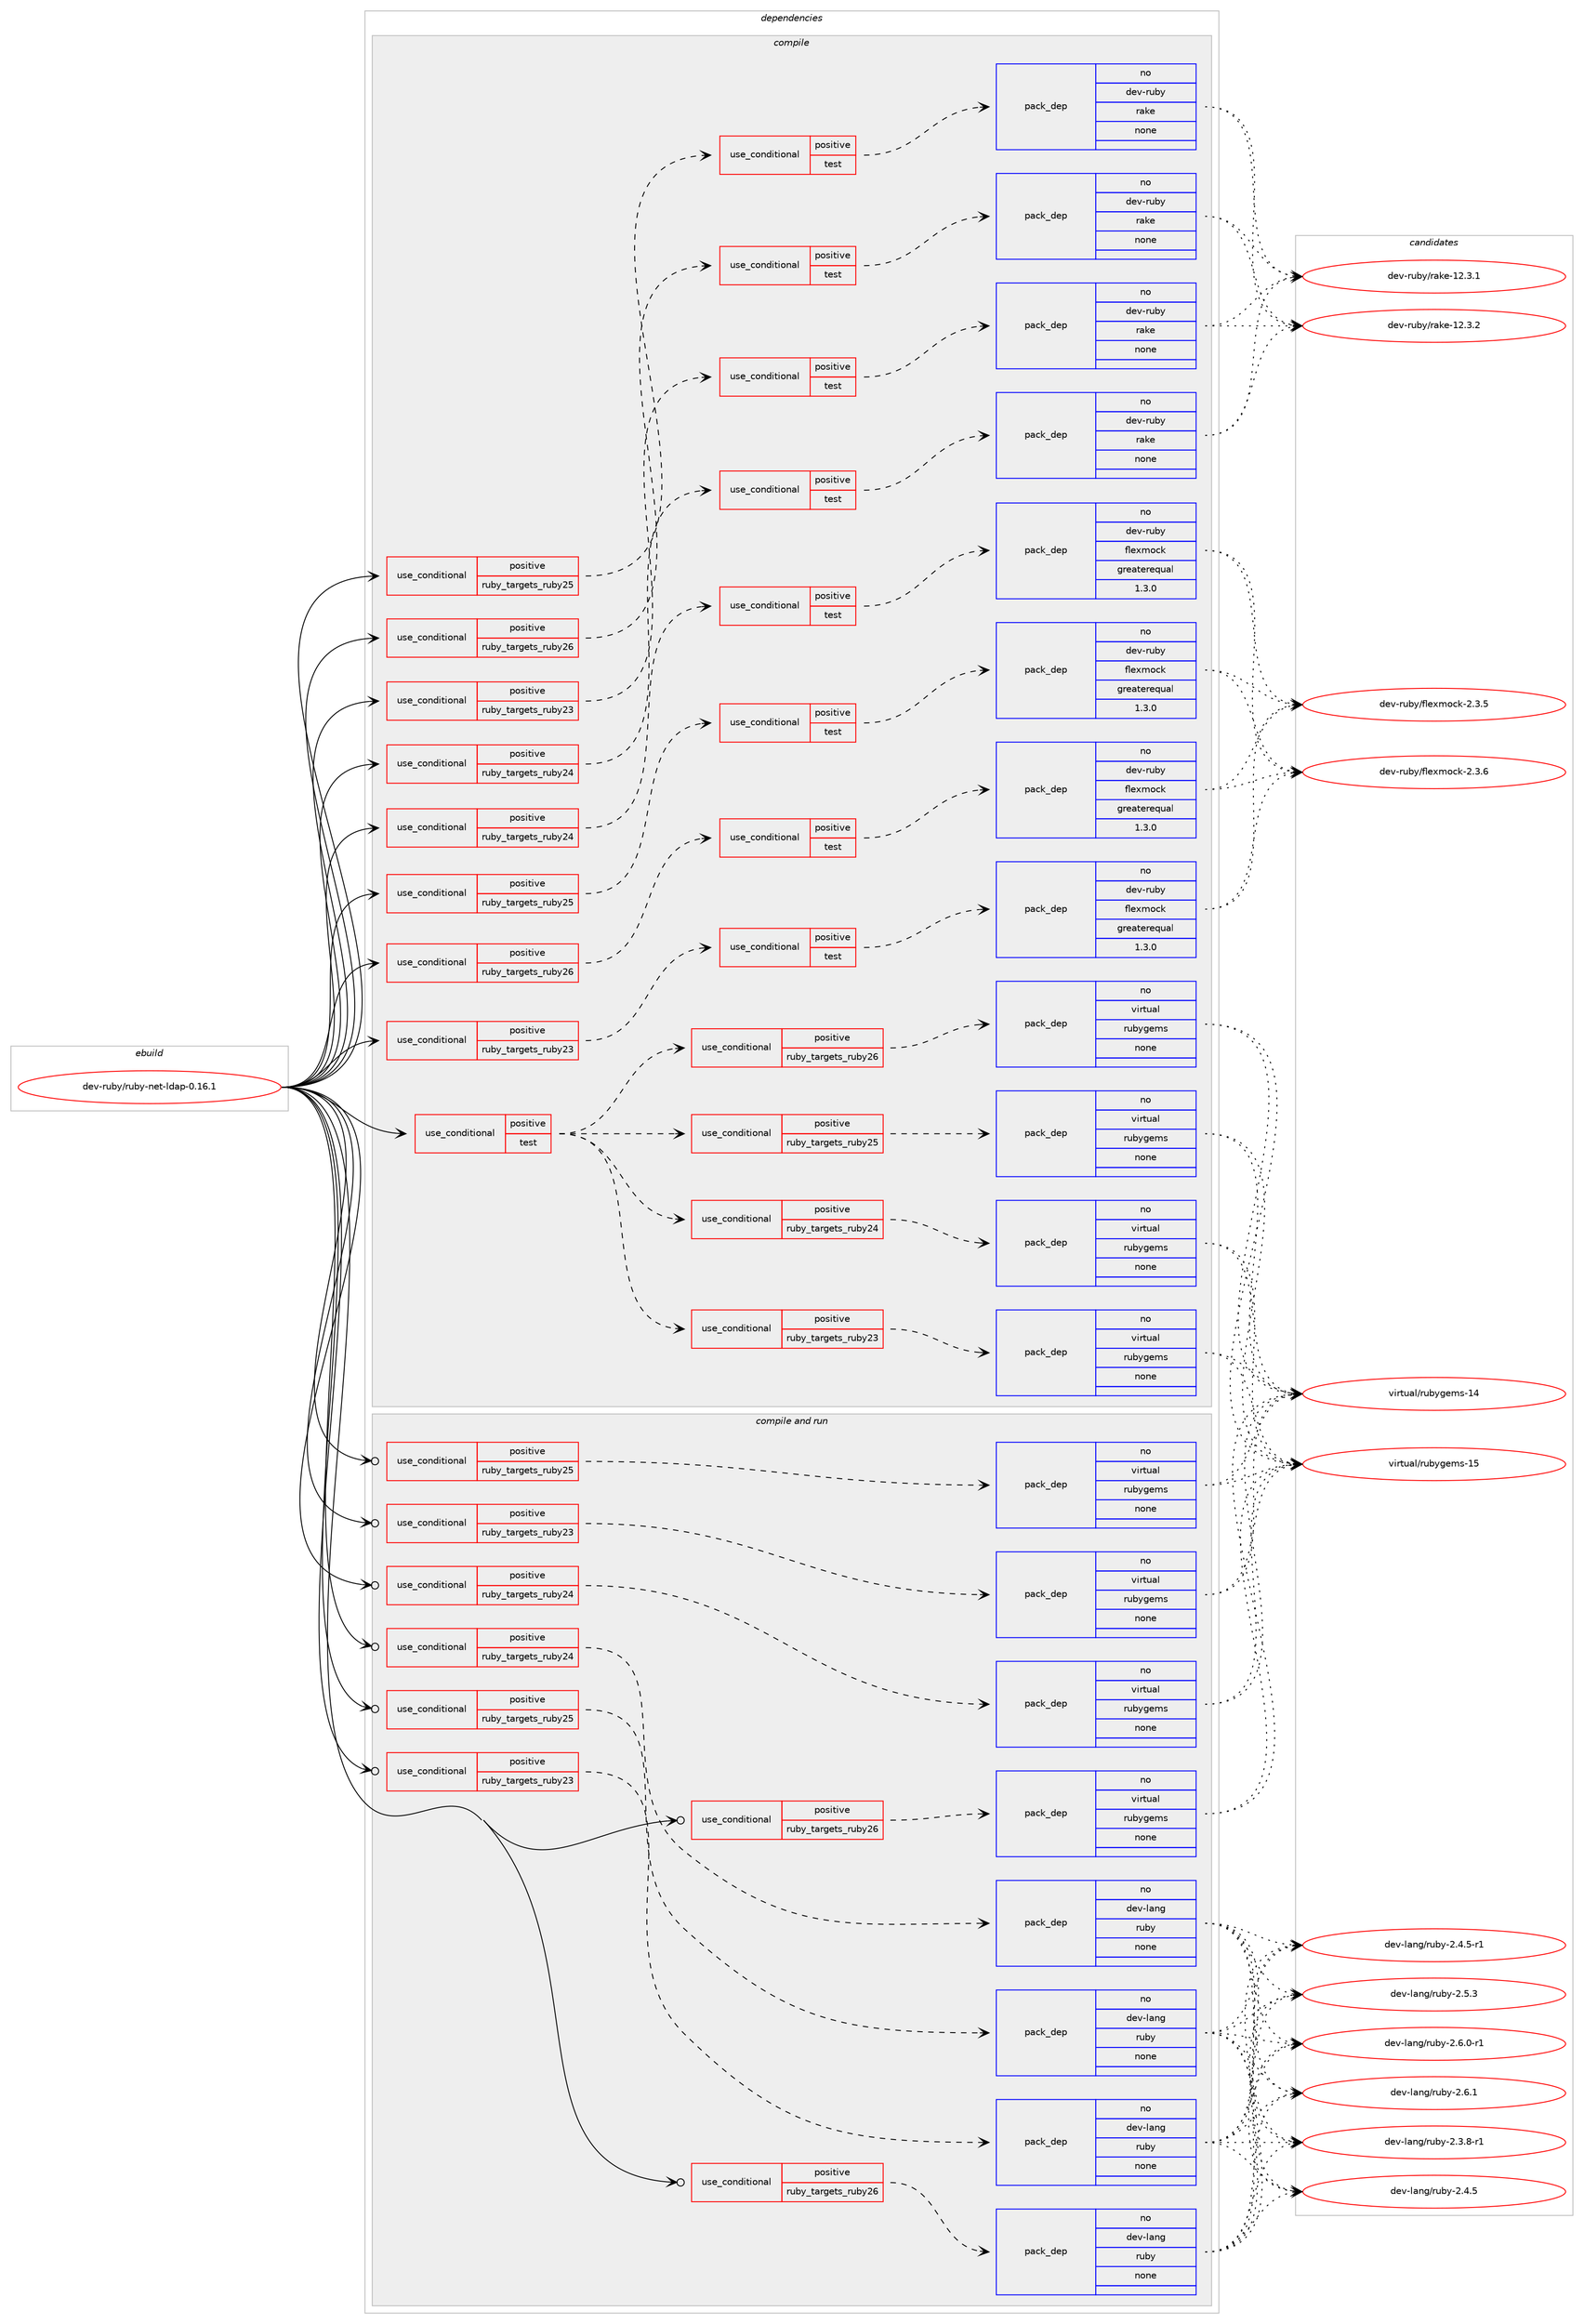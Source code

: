 digraph prolog {

# *************
# Graph options
# *************

newrank=true;
concentrate=true;
compound=true;
graph [rankdir=LR,fontname=Helvetica,fontsize=10,ranksep=1.5];#, ranksep=2.5, nodesep=0.2];
edge  [arrowhead=vee];
node  [fontname=Helvetica,fontsize=10];

# **********
# The ebuild
# **********

subgraph cluster_leftcol {
color=gray;
rank=same;
label=<<i>ebuild</i>>;
id [label="dev-ruby/ruby-net-ldap-0.16.1", color=red, width=4, href="../dev-ruby/ruby-net-ldap-0.16.1.svg"];
}

# ****************
# The dependencies
# ****************

subgraph cluster_midcol {
color=gray;
label=<<i>dependencies</i>>;
subgraph cluster_compile {
fillcolor="#eeeeee";
style=filled;
label=<<i>compile</i>>;
subgraph cond415712 {
dependency1524459 [label=<<TABLE BORDER="0" CELLBORDER="1" CELLSPACING="0" CELLPADDING="4"><TR><TD ROWSPAN="3" CELLPADDING="10">use_conditional</TD></TR><TR><TD>positive</TD></TR><TR><TD>ruby_targets_ruby23</TD></TR></TABLE>>, shape=none, color=red];
subgraph cond415713 {
dependency1524460 [label=<<TABLE BORDER="0" CELLBORDER="1" CELLSPACING="0" CELLPADDING="4"><TR><TD ROWSPAN="3" CELLPADDING="10">use_conditional</TD></TR><TR><TD>positive</TD></TR><TR><TD>test</TD></TR></TABLE>>, shape=none, color=red];
subgraph pack1085241 {
dependency1524461 [label=<<TABLE BORDER="0" CELLBORDER="1" CELLSPACING="0" CELLPADDING="4" WIDTH="220"><TR><TD ROWSPAN="6" CELLPADDING="30">pack_dep</TD></TR><TR><TD WIDTH="110">no</TD></TR><TR><TD>dev-ruby</TD></TR><TR><TD>flexmock</TD></TR><TR><TD>greaterequal</TD></TR><TR><TD>1.3.0</TD></TR></TABLE>>, shape=none, color=blue];
}
dependency1524460:e -> dependency1524461:w [weight=20,style="dashed",arrowhead="vee"];
}
dependency1524459:e -> dependency1524460:w [weight=20,style="dashed",arrowhead="vee"];
}
id:e -> dependency1524459:w [weight=20,style="solid",arrowhead="vee"];
subgraph cond415714 {
dependency1524462 [label=<<TABLE BORDER="0" CELLBORDER="1" CELLSPACING="0" CELLPADDING="4"><TR><TD ROWSPAN="3" CELLPADDING="10">use_conditional</TD></TR><TR><TD>positive</TD></TR><TR><TD>ruby_targets_ruby23</TD></TR></TABLE>>, shape=none, color=red];
subgraph cond415715 {
dependency1524463 [label=<<TABLE BORDER="0" CELLBORDER="1" CELLSPACING="0" CELLPADDING="4"><TR><TD ROWSPAN="3" CELLPADDING="10">use_conditional</TD></TR><TR><TD>positive</TD></TR><TR><TD>test</TD></TR></TABLE>>, shape=none, color=red];
subgraph pack1085242 {
dependency1524464 [label=<<TABLE BORDER="0" CELLBORDER="1" CELLSPACING="0" CELLPADDING="4" WIDTH="220"><TR><TD ROWSPAN="6" CELLPADDING="30">pack_dep</TD></TR><TR><TD WIDTH="110">no</TD></TR><TR><TD>dev-ruby</TD></TR><TR><TD>rake</TD></TR><TR><TD>none</TD></TR><TR><TD></TD></TR></TABLE>>, shape=none, color=blue];
}
dependency1524463:e -> dependency1524464:w [weight=20,style="dashed",arrowhead="vee"];
}
dependency1524462:e -> dependency1524463:w [weight=20,style="dashed",arrowhead="vee"];
}
id:e -> dependency1524462:w [weight=20,style="solid",arrowhead="vee"];
subgraph cond415716 {
dependency1524465 [label=<<TABLE BORDER="0" CELLBORDER="1" CELLSPACING="0" CELLPADDING="4"><TR><TD ROWSPAN="3" CELLPADDING="10">use_conditional</TD></TR><TR><TD>positive</TD></TR><TR><TD>ruby_targets_ruby24</TD></TR></TABLE>>, shape=none, color=red];
subgraph cond415717 {
dependency1524466 [label=<<TABLE BORDER="0" CELLBORDER="1" CELLSPACING="0" CELLPADDING="4"><TR><TD ROWSPAN="3" CELLPADDING="10">use_conditional</TD></TR><TR><TD>positive</TD></TR><TR><TD>test</TD></TR></TABLE>>, shape=none, color=red];
subgraph pack1085243 {
dependency1524467 [label=<<TABLE BORDER="0" CELLBORDER="1" CELLSPACING="0" CELLPADDING="4" WIDTH="220"><TR><TD ROWSPAN="6" CELLPADDING="30">pack_dep</TD></TR><TR><TD WIDTH="110">no</TD></TR><TR><TD>dev-ruby</TD></TR><TR><TD>flexmock</TD></TR><TR><TD>greaterequal</TD></TR><TR><TD>1.3.0</TD></TR></TABLE>>, shape=none, color=blue];
}
dependency1524466:e -> dependency1524467:w [weight=20,style="dashed",arrowhead="vee"];
}
dependency1524465:e -> dependency1524466:w [weight=20,style="dashed",arrowhead="vee"];
}
id:e -> dependency1524465:w [weight=20,style="solid",arrowhead="vee"];
subgraph cond415718 {
dependency1524468 [label=<<TABLE BORDER="0" CELLBORDER="1" CELLSPACING="0" CELLPADDING="4"><TR><TD ROWSPAN="3" CELLPADDING="10">use_conditional</TD></TR><TR><TD>positive</TD></TR><TR><TD>ruby_targets_ruby24</TD></TR></TABLE>>, shape=none, color=red];
subgraph cond415719 {
dependency1524469 [label=<<TABLE BORDER="0" CELLBORDER="1" CELLSPACING="0" CELLPADDING="4"><TR><TD ROWSPAN="3" CELLPADDING="10">use_conditional</TD></TR><TR><TD>positive</TD></TR><TR><TD>test</TD></TR></TABLE>>, shape=none, color=red];
subgraph pack1085244 {
dependency1524470 [label=<<TABLE BORDER="0" CELLBORDER="1" CELLSPACING="0" CELLPADDING="4" WIDTH="220"><TR><TD ROWSPAN="6" CELLPADDING="30">pack_dep</TD></TR><TR><TD WIDTH="110">no</TD></TR><TR><TD>dev-ruby</TD></TR><TR><TD>rake</TD></TR><TR><TD>none</TD></TR><TR><TD></TD></TR></TABLE>>, shape=none, color=blue];
}
dependency1524469:e -> dependency1524470:w [weight=20,style="dashed",arrowhead="vee"];
}
dependency1524468:e -> dependency1524469:w [weight=20,style="dashed",arrowhead="vee"];
}
id:e -> dependency1524468:w [weight=20,style="solid",arrowhead="vee"];
subgraph cond415720 {
dependency1524471 [label=<<TABLE BORDER="0" CELLBORDER="1" CELLSPACING="0" CELLPADDING="4"><TR><TD ROWSPAN="3" CELLPADDING="10">use_conditional</TD></TR><TR><TD>positive</TD></TR><TR><TD>ruby_targets_ruby25</TD></TR></TABLE>>, shape=none, color=red];
subgraph cond415721 {
dependency1524472 [label=<<TABLE BORDER="0" CELLBORDER="1" CELLSPACING="0" CELLPADDING="4"><TR><TD ROWSPAN="3" CELLPADDING="10">use_conditional</TD></TR><TR><TD>positive</TD></TR><TR><TD>test</TD></TR></TABLE>>, shape=none, color=red];
subgraph pack1085245 {
dependency1524473 [label=<<TABLE BORDER="0" CELLBORDER="1" CELLSPACING="0" CELLPADDING="4" WIDTH="220"><TR><TD ROWSPAN="6" CELLPADDING="30">pack_dep</TD></TR><TR><TD WIDTH="110">no</TD></TR><TR><TD>dev-ruby</TD></TR><TR><TD>flexmock</TD></TR><TR><TD>greaterequal</TD></TR><TR><TD>1.3.0</TD></TR></TABLE>>, shape=none, color=blue];
}
dependency1524472:e -> dependency1524473:w [weight=20,style="dashed",arrowhead="vee"];
}
dependency1524471:e -> dependency1524472:w [weight=20,style="dashed",arrowhead="vee"];
}
id:e -> dependency1524471:w [weight=20,style="solid",arrowhead="vee"];
subgraph cond415722 {
dependency1524474 [label=<<TABLE BORDER="0" CELLBORDER="1" CELLSPACING="0" CELLPADDING="4"><TR><TD ROWSPAN="3" CELLPADDING="10">use_conditional</TD></TR><TR><TD>positive</TD></TR><TR><TD>ruby_targets_ruby25</TD></TR></TABLE>>, shape=none, color=red];
subgraph cond415723 {
dependency1524475 [label=<<TABLE BORDER="0" CELLBORDER="1" CELLSPACING="0" CELLPADDING="4"><TR><TD ROWSPAN="3" CELLPADDING="10">use_conditional</TD></TR><TR><TD>positive</TD></TR><TR><TD>test</TD></TR></TABLE>>, shape=none, color=red];
subgraph pack1085246 {
dependency1524476 [label=<<TABLE BORDER="0" CELLBORDER="1" CELLSPACING="0" CELLPADDING="4" WIDTH="220"><TR><TD ROWSPAN="6" CELLPADDING="30">pack_dep</TD></TR><TR><TD WIDTH="110">no</TD></TR><TR><TD>dev-ruby</TD></TR><TR><TD>rake</TD></TR><TR><TD>none</TD></TR><TR><TD></TD></TR></TABLE>>, shape=none, color=blue];
}
dependency1524475:e -> dependency1524476:w [weight=20,style="dashed",arrowhead="vee"];
}
dependency1524474:e -> dependency1524475:w [weight=20,style="dashed",arrowhead="vee"];
}
id:e -> dependency1524474:w [weight=20,style="solid",arrowhead="vee"];
subgraph cond415724 {
dependency1524477 [label=<<TABLE BORDER="0" CELLBORDER="1" CELLSPACING="0" CELLPADDING="4"><TR><TD ROWSPAN="3" CELLPADDING="10">use_conditional</TD></TR><TR><TD>positive</TD></TR><TR><TD>ruby_targets_ruby26</TD></TR></TABLE>>, shape=none, color=red];
subgraph cond415725 {
dependency1524478 [label=<<TABLE BORDER="0" CELLBORDER="1" CELLSPACING="0" CELLPADDING="4"><TR><TD ROWSPAN="3" CELLPADDING="10">use_conditional</TD></TR><TR><TD>positive</TD></TR><TR><TD>test</TD></TR></TABLE>>, shape=none, color=red];
subgraph pack1085247 {
dependency1524479 [label=<<TABLE BORDER="0" CELLBORDER="1" CELLSPACING="0" CELLPADDING="4" WIDTH="220"><TR><TD ROWSPAN="6" CELLPADDING="30">pack_dep</TD></TR><TR><TD WIDTH="110">no</TD></TR><TR><TD>dev-ruby</TD></TR><TR><TD>flexmock</TD></TR><TR><TD>greaterequal</TD></TR><TR><TD>1.3.0</TD></TR></TABLE>>, shape=none, color=blue];
}
dependency1524478:e -> dependency1524479:w [weight=20,style="dashed",arrowhead="vee"];
}
dependency1524477:e -> dependency1524478:w [weight=20,style="dashed",arrowhead="vee"];
}
id:e -> dependency1524477:w [weight=20,style="solid",arrowhead="vee"];
subgraph cond415726 {
dependency1524480 [label=<<TABLE BORDER="0" CELLBORDER="1" CELLSPACING="0" CELLPADDING="4"><TR><TD ROWSPAN="3" CELLPADDING="10">use_conditional</TD></TR><TR><TD>positive</TD></TR><TR><TD>ruby_targets_ruby26</TD></TR></TABLE>>, shape=none, color=red];
subgraph cond415727 {
dependency1524481 [label=<<TABLE BORDER="0" CELLBORDER="1" CELLSPACING="0" CELLPADDING="4"><TR><TD ROWSPAN="3" CELLPADDING="10">use_conditional</TD></TR><TR><TD>positive</TD></TR><TR><TD>test</TD></TR></TABLE>>, shape=none, color=red];
subgraph pack1085248 {
dependency1524482 [label=<<TABLE BORDER="0" CELLBORDER="1" CELLSPACING="0" CELLPADDING="4" WIDTH="220"><TR><TD ROWSPAN="6" CELLPADDING="30">pack_dep</TD></TR><TR><TD WIDTH="110">no</TD></TR><TR><TD>dev-ruby</TD></TR><TR><TD>rake</TD></TR><TR><TD>none</TD></TR><TR><TD></TD></TR></TABLE>>, shape=none, color=blue];
}
dependency1524481:e -> dependency1524482:w [weight=20,style="dashed",arrowhead="vee"];
}
dependency1524480:e -> dependency1524481:w [weight=20,style="dashed",arrowhead="vee"];
}
id:e -> dependency1524480:w [weight=20,style="solid",arrowhead="vee"];
subgraph cond415728 {
dependency1524483 [label=<<TABLE BORDER="0" CELLBORDER="1" CELLSPACING="0" CELLPADDING="4"><TR><TD ROWSPAN="3" CELLPADDING="10">use_conditional</TD></TR><TR><TD>positive</TD></TR><TR><TD>test</TD></TR></TABLE>>, shape=none, color=red];
subgraph cond415729 {
dependency1524484 [label=<<TABLE BORDER="0" CELLBORDER="1" CELLSPACING="0" CELLPADDING="4"><TR><TD ROWSPAN="3" CELLPADDING="10">use_conditional</TD></TR><TR><TD>positive</TD></TR><TR><TD>ruby_targets_ruby23</TD></TR></TABLE>>, shape=none, color=red];
subgraph pack1085249 {
dependency1524485 [label=<<TABLE BORDER="0" CELLBORDER="1" CELLSPACING="0" CELLPADDING="4" WIDTH="220"><TR><TD ROWSPAN="6" CELLPADDING="30">pack_dep</TD></TR><TR><TD WIDTH="110">no</TD></TR><TR><TD>virtual</TD></TR><TR><TD>rubygems</TD></TR><TR><TD>none</TD></TR><TR><TD></TD></TR></TABLE>>, shape=none, color=blue];
}
dependency1524484:e -> dependency1524485:w [weight=20,style="dashed",arrowhead="vee"];
}
dependency1524483:e -> dependency1524484:w [weight=20,style="dashed",arrowhead="vee"];
subgraph cond415730 {
dependency1524486 [label=<<TABLE BORDER="0" CELLBORDER="1" CELLSPACING="0" CELLPADDING="4"><TR><TD ROWSPAN="3" CELLPADDING="10">use_conditional</TD></TR><TR><TD>positive</TD></TR><TR><TD>ruby_targets_ruby24</TD></TR></TABLE>>, shape=none, color=red];
subgraph pack1085250 {
dependency1524487 [label=<<TABLE BORDER="0" CELLBORDER="1" CELLSPACING="0" CELLPADDING="4" WIDTH="220"><TR><TD ROWSPAN="6" CELLPADDING="30">pack_dep</TD></TR><TR><TD WIDTH="110">no</TD></TR><TR><TD>virtual</TD></TR><TR><TD>rubygems</TD></TR><TR><TD>none</TD></TR><TR><TD></TD></TR></TABLE>>, shape=none, color=blue];
}
dependency1524486:e -> dependency1524487:w [weight=20,style="dashed",arrowhead="vee"];
}
dependency1524483:e -> dependency1524486:w [weight=20,style="dashed",arrowhead="vee"];
subgraph cond415731 {
dependency1524488 [label=<<TABLE BORDER="0" CELLBORDER="1" CELLSPACING="0" CELLPADDING="4"><TR><TD ROWSPAN="3" CELLPADDING="10">use_conditional</TD></TR><TR><TD>positive</TD></TR><TR><TD>ruby_targets_ruby25</TD></TR></TABLE>>, shape=none, color=red];
subgraph pack1085251 {
dependency1524489 [label=<<TABLE BORDER="0" CELLBORDER="1" CELLSPACING="0" CELLPADDING="4" WIDTH="220"><TR><TD ROWSPAN="6" CELLPADDING="30">pack_dep</TD></TR><TR><TD WIDTH="110">no</TD></TR><TR><TD>virtual</TD></TR><TR><TD>rubygems</TD></TR><TR><TD>none</TD></TR><TR><TD></TD></TR></TABLE>>, shape=none, color=blue];
}
dependency1524488:e -> dependency1524489:w [weight=20,style="dashed",arrowhead="vee"];
}
dependency1524483:e -> dependency1524488:w [weight=20,style="dashed",arrowhead="vee"];
subgraph cond415732 {
dependency1524490 [label=<<TABLE BORDER="0" CELLBORDER="1" CELLSPACING="0" CELLPADDING="4"><TR><TD ROWSPAN="3" CELLPADDING="10">use_conditional</TD></TR><TR><TD>positive</TD></TR><TR><TD>ruby_targets_ruby26</TD></TR></TABLE>>, shape=none, color=red];
subgraph pack1085252 {
dependency1524491 [label=<<TABLE BORDER="0" CELLBORDER="1" CELLSPACING="0" CELLPADDING="4" WIDTH="220"><TR><TD ROWSPAN="6" CELLPADDING="30">pack_dep</TD></TR><TR><TD WIDTH="110">no</TD></TR><TR><TD>virtual</TD></TR><TR><TD>rubygems</TD></TR><TR><TD>none</TD></TR><TR><TD></TD></TR></TABLE>>, shape=none, color=blue];
}
dependency1524490:e -> dependency1524491:w [weight=20,style="dashed",arrowhead="vee"];
}
dependency1524483:e -> dependency1524490:w [weight=20,style="dashed",arrowhead="vee"];
}
id:e -> dependency1524483:w [weight=20,style="solid",arrowhead="vee"];
}
subgraph cluster_compileandrun {
fillcolor="#eeeeee";
style=filled;
label=<<i>compile and run</i>>;
subgraph cond415733 {
dependency1524492 [label=<<TABLE BORDER="0" CELLBORDER="1" CELLSPACING="0" CELLPADDING="4"><TR><TD ROWSPAN="3" CELLPADDING="10">use_conditional</TD></TR><TR><TD>positive</TD></TR><TR><TD>ruby_targets_ruby23</TD></TR></TABLE>>, shape=none, color=red];
subgraph pack1085253 {
dependency1524493 [label=<<TABLE BORDER="0" CELLBORDER="1" CELLSPACING="0" CELLPADDING="4" WIDTH="220"><TR><TD ROWSPAN="6" CELLPADDING="30">pack_dep</TD></TR><TR><TD WIDTH="110">no</TD></TR><TR><TD>dev-lang</TD></TR><TR><TD>ruby</TD></TR><TR><TD>none</TD></TR><TR><TD></TD></TR></TABLE>>, shape=none, color=blue];
}
dependency1524492:e -> dependency1524493:w [weight=20,style="dashed",arrowhead="vee"];
}
id:e -> dependency1524492:w [weight=20,style="solid",arrowhead="odotvee"];
subgraph cond415734 {
dependency1524494 [label=<<TABLE BORDER="0" CELLBORDER="1" CELLSPACING="0" CELLPADDING="4"><TR><TD ROWSPAN="3" CELLPADDING="10">use_conditional</TD></TR><TR><TD>positive</TD></TR><TR><TD>ruby_targets_ruby23</TD></TR></TABLE>>, shape=none, color=red];
subgraph pack1085254 {
dependency1524495 [label=<<TABLE BORDER="0" CELLBORDER="1" CELLSPACING="0" CELLPADDING="4" WIDTH="220"><TR><TD ROWSPAN="6" CELLPADDING="30">pack_dep</TD></TR><TR><TD WIDTH="110">no</TD></TR><TR><TD>virtual</TD></TR><TR><TD>rubygems</TD></TR><TR><TD>none</TD></TR><TR><TD></TD></TR></TABLE>>, shape=none, color=blue];
}
dependency1524494:e -> dependency1524495:w [weight=20,style="dashed",arrowhead="vee"];
}
id:e -> dependency1524494:w [weight=20,style="solid",arrowhead="odotvee"];
subgraph cond415735 {
dependency1524496 [label=<<TABLE BORDER="0" CELLBORDER="1" CELLSPACING="0" CELLPADDING="4"><TR><TD ROWSPAN="3" CELLPADDING="10">use_conditional</TD></TR><TR><TD>positive</TD></TR><TR><TD>ruby_targets_ruby24</TD></TR></TABLE>>, shape=none, color=red];
subgraph pack1085255 {
dependency1524497 [label=<<TABLE BORDER="0" CELLBORDER="1" CELLSPACING="0" CELLPADDING="4" WIDTH="220"><TR><TD ROWSPAN="6" CELLPADDING="30">pack_dep</TD></TR><TR><TD WIDTH="110">no</TD></TR><TR><TD>dev-lang</TD></TR><TR><TD>ruby</TD></TR><TR><TD>none</TD></TR><TR><TD></TD></TR></TABLE>>, shape=none, color=blue];
}
dependency1524496:e -> dependency1524497:w [weight=20,style="dashed",arrowhead="vee"];
}
id:e -> dependency1524496:w [weight=20,style="solid",arrowhead="odotvee"];
subgraph cond415736 {
dependency1524498 [label=<<TABLE BORDER="0" CELLBORDER="1" CELLSPACING="0" CELLPADDING="4"><TR><TD ROWSPAN="3" CELLPADDING="10">use_conditional</TD></TR><TR><TD>positive</TD></TR><TR><TD>ruby_targets_ruby24</TD></TR></TABLE>>, shape=none, color=red];
subgraph pack1085256 {
dependency1524499 [label=<<TABLE BORDER="0" CELLBORDER="1" CELLSPACING="0" CELLPADDING="4" WIDTH="220"><TR><TD ROWSPAN="6" CELLPADDING="30">pack_dep</TD></TR><TR><TD WIDTH="110">no</TD></TR><TR><TD>virtual</TD></TR><TR><TD>rubygems</TD></TR><TR><TD>none</TD></TR><TR><TD></TD></TR></TABLE>>, shape=none, color=blue];
}
dependency1524498:e -> dependency1524499:w [weight=20,style="dashed",arrowhead="vee"];
}
id:e -> dependency1524498:w [weight=20,style="solid",arrowhead="odotvee"];
subgraph cond415737 {
dependency1524500 [label=<<TABLE BORDER="0" CELLBORDER="1" CELLSPACING="0" CELLPADDING="4"><TR><TD ROWSPAN="3" CELLPADDING="10">use_conditional</TD></TR><TR><TD>positive</TD></TR><TR><TD>ruby_targets_ruby25</TD></TR></TABLE>>, shape=none, color=red];
subgraph pack1085257 {
dependency1524501 [label=<<TABLE BORDER="0" CELLBORDER="1" CELLSPACING="0" CELLPADDING="4" WIDTH="220"><TR><TD ROWSPAN="6" CELLPADDING="30">pack_dep</TD></TR><TR><TD WIDTH="110">no</TD></TR><TR><TD>dev-lang</TD></TR><TR><TD>ruby</TD></TR><TR><TD>none</TD></TR><TR><TD></TD></TR></TABLE>>, shape=none, color=blue];
}
dependency1524500:e -> dependency1524501:w [weight=20,style="dashed",arrowhead="vee"];
}
id:e -> dependency1524500:w [weight=20,style="solid",arrowhead="odotvee"];
subgraph cond415738 {
dependency1524502 [label=<<TABLE BORDER="0" CELLBORDER="1" CELLSPACING="0" CELLPADDING="4"><TR><TD ROWSPAN="3" CELLPADDING="10">use_conditional</TD></TR><TR><TD>positive</TD></TR><TR><TD>ruby_targets_ruby25</TD></TR></TABLE>>, shape=none, color=red];
subgraph pack1085258 {
dependency1524503 [label=<<TABLE BORDER="0" CELLBORDER="1" CELLSPACING="0" CELLPADDING="4" WIDTH="220"><TR><TD ROWSPAN="6" CELLPADDING="30">pack_dep</TD></TR><TR><TD WIDTH="110">no</TD></TR><TR><TD>virtual</TD></TR><TR><TD>rubygems</TD></TR><TR><TD>none</TD></TR><TR><TD></TD></TR></TABLE>>, shape=none, color=blue];
}
dependency1524502:e -> dependency1524503:w [weight=20,style="dashed",arrowhead="vee"];
}
id:e -> dependency1524502:w [weight=20,style="solid",arrowhead="odotvee"];
subgraph cond415739 {
dependency1524504 [label=<<TABLE BORDER="0" CELLBORDER="1" CELLSPACING="0" CELLPADDING="4"><TR><TD ROWSPAN="3" CELLPADDING="10">use_conditional</TD></TR><TR><TD>positive</TD></TR><TR><TD>ruby_targets_ruby26</TD></TR></TABLE>>, shape=none, color=red];
subgraph pack1085259 {
dependency1524505 [label=<<TABLE BORDER="0" CELLBORDER="1" CELLSPACING="0" CELLPADDING="4" WIDTH="220"><TR><TD ROWSPAN="6" CELLPADDING="30">pack_dep</TD></TR><TR><TD WIDTH="110">no</TD></TR><TR><TD>dev-lang</TD></TR><TR><TD>ruby</TD></TR><TR><TD>none</TD></TR><TR><TD></TD></TR></TABLE>>, shape=none, color=blue];
}
dependency1524504:e -> dependency1524505:w [weight=20,style="dashed",arrowhead="vee"];
}
id:e -> dependency1524504:w [weight=20,style="solid",arrowhead="odotvee"];
subgraph cond415740 {
dependency1524506 [label=<<TABLE BORDER="0" CELLBORDER="1" CELLSPACING="0" CELLPADDING="4"><TR><TD ROWSPAN="3" CELLPADDING="10">use_conditional</TD></TR><TR><TD>positive</TD></TR><TR><TD>ruby_targets_ruby26</TD></TR></TABLE>>, shape=none, color=red];
subgraph pack1085260 {
dependency1524507 [label=<<TABLE BORDER="0" CELLBORDER="1" CELLSPACING="0" CELLPADDING="4" WIDTH="220"><TR><TD ROWSPAN="6" CELLPADDING="30">pack_dep</TD></TR><TR><TD WIDTH="110">no</TD></TR><TR><TD>virtual</TD></TR><TR><TD>rubygems</TD></TR><TR><TD>none</TD></TR><TR><TD></TD></TR></TABLE>>, shape=none, color=blue];
}
dependency1524506:e -> dependency1524507:w [weight=20,style="dashed",arrowhead="vee"];
}
id:e -> dependency1524506:w [weight=20,style="solid",arrowhead="odotvee"];
}
subgraph cluster_run {
fillcolor="#eeeeee";
style=filled;
label=<<i>run</i>>;
}
}

# **************
# The candidates
# **************

subgraph cluster_choices {
rank=same;
color=gray;
label=<<i>candidates</i>>;

subgraph choice1085241 {
color=black;
nodesep=1;
choice10010111845114117981214710210810112010911199107455046514653 [label="dev-ruby/flexmock-2.3.5", color=red, width=4,href="../dev-ruby/flexmock-2.3.5.svg"];
choice10010111845114117981214710210810112010911199107455046514654 [label="dev-ruby/flexmock-2.3.6", color=red, width=4,href="../dev-ruby/flexmock-2.3.6.svg"];
dependency1524461:e -> choice10010111845114117981214710210810112010911199107455046514653:w [style=dotted,weight="100"];
dependency1524461:e -> choice10010111845114117981214710210810112010911199107455046514654:w [style=dotted,weight="100"];
}
subgraph choice1085242 {
color=black;
nodesep=1;
choice1001011184511411798121471149710710145495046514649 [label="dev-ruby/rake-12.3.1", color=red, width=4,href="../dev-ruby/rake-12.3.1.svg"];
choice1001011184511411798121471149710710145495046514650 [label="dev-ruby/rake-12.3.2", color=red, width=4,href="../dev-ruby/rake-12.3.2.svg"];
dependency1524464:e -> choice1001011184511411798121471149710710145495046514649:w [style=dotted,weight="100"];
dependency1524464:e -> choice1001011184511411798121471149710710145495046514650:w [style=dotted,weight="100"];
}
subgraph choice1085243 {
color=black;
nodesep=1;
choice10010111845114117981214710210810112010911199107455046514653 [label="dev-ruby/flexmock-2.3.5", color=red, width=4,href="../dev-ruby/flexmock-2.3.5.svg"];
choice10010111845114117981214710210810112010911199107455046514654 [label="dev-ruby/flexmock-2.3.6", color=red, width=4,href="../dev-ruby/flexmock-2.3.6.svg"];
dependency1524467:e -> choice10010111845114117981214710210810112010911199107455046514653:w [style=dotted,weight="100"];
dependency1524467:e -> choice10010111845114117981214710210810112010911199107455046514654:w [style=dotted,weight="100"];
}
subgraph choice1085244 {
color=black;
nodesep=1;
choice1001011184511411798121471149710710145495046514649 [label="dev-ruby/rake-12.3.1", color=red, width=4,href="../dev-ruby/rake-12.3.1.svg"];
choice1001011184511411798121471149710710145495046514650 [label="dev-ruby/rake-12.3.2", color=red, width=4,href="../dev-ruby/rake-12.3.2.svg"];
dependency1524470:e -> choice1001011184511411798121471149710710145495046514649:w [style=dotted,weight="100"];
dependency1524470:e -> choice1001011184511411798121471149710710145495046514650:w [style=dotted,weight="100"];
}
subgraph choice1085245 {
color=black;
nodesep=1;
choice10010111845114117981214710210810112010911199107455046514653 [label="dev-ruby/flexmock-2.3.5", color=red, width=4,href="../dev-ruby/flexmock-2.3.5.svg"];
choice10010111845114117981214710210810112010911199107455046514654 [label="dev-ruby/flexmock-2.3.6", color=red, width=4,href="../dev-ruby/flexmock-2.3.6.svg"];
dependency1524473:e -> choice10010111845114117981214710210810112010911199107455046514653:w [style=dotted,weight="100"];
dependency1524473:e -> choice10010111845114117981214710210810112010911199107455046514654:w [style=dotted,weight="100"];
}
subgraph choice1085246 {
color=black;
nodesep=1;
choice1001011184511411798121471149710710145495046514649 [label="dev-ruby/rake-12.3.1", color=red, width=4,href="../dev-ruby/rake-12.3.1.svg"];
choice1001011184511411798121471149710710145495046514650 [label="dev-ruby/rake-12.3.2", color=red, width=4,href="../dev-ruby/rake-12.3.2.svg"];
dependency1524476:e -> choice1001011184511411798121471149710710145495046514649:w [style=dotted,weight="100"];
dependency1524476:e -> choice1001011184511411798121471149710710145495046514650:w [style=dotted,weight="100"];
}
subgraph choice1085247 {
color=black;
nodesep=1;
choice10010111845114117981214710210810112010911199107455046514653 [label="dev-ruby/flexmock-2.3.5", color=red, width=4,href="../dev-ruby/flexmock-2.3.5.svg"];
choice10010111845114117981214710210810112010911199107455046514654 [label="dev-ruby/flexmock-2.3.6", color=red, width=4,href="../dev-ruby/flexmock-2.3.6.svg"];
dependency1524479:e -> choice10010111845114117981214710210810112010911199107455046514653:w [style=dotted,weight="100"];
dependency1524479:e -> choice10010111845114117981214710210810112010911199107455046514654:w [style=dotted,weight="100"];
}
subgraph choice1085248 {
color=black;
nodesep=1;
choice1001011184511411798121471149710710145495046514649 [label="dev-ruby/rake-12.3.1", color=red, width=4,href="../dev-ruby/rake-12.3.1.svg"];
choice1001011184511411798121471149710710145495046514650 [label="dev-ruby/rake-12.3.2", color=red, width=4,href="../dev-ruby/rake-12.3.2.svg"];
dependency1524482:e -> choice1001011184511411798121471149710710145495046514649:w [style=dotted,weight="100"];
dependency1524482:e -> choice1001011184511411798121471149710710145495046514650:w [style=dotted,weight="100"];
}
subgraph choice1085249 {
color=black;
nodesep=1;
choice118105114116117971084711411798121103101109115454952 [label="virtual/rubygems-14", color=red, width=4,href="../virtual/rubygems-14.svg"];
choice118105114116117971084711411798121103101109115454953 [label="virtual/rubygems-15", color=red, width=4,href="../virtual/rubygems-15.svg"];
dependency1524485:e -> choice118105114116117971084711411798121103101109115454952:w [style=dotted,weight="100"];
dependency1524485:e -> choice118105114116117971084711411798121103101109115454953:w [style=dotted,weight="100"];
}
subgraph choice1085250 {
color=black;
nodesep=1;
choice118105114116117971084711411798121103101109115454952 [label="virtual/rubygems-14", color=red, width=4,href="../virtual/rubygems-14.svg"];
choice118105114116117971084711411798121103101109115454953 [label="virtual/rubygems-15", color=red, width=4,href="../virtual/rubygems-15.svg"];
dependency1524487:e -> choice118105114116117971084711411798121103101109115454952:w [style=dotted,weight="100"];
dependency1524487:e -> choice118105114116117971084711411798121103101109115454953:w [style=dotted,weight="100"];
}
subgraph choice1085251 {
color=black;
nodesep=1;
choice118105114116117971084711411798121103101109115454952 [label="virtual/rubygems-14", color=red, width=4,href="../virtual/rubygems-14.svg"];
choice118105114116117971084711411798121103101109115454953 [label="virtual/rubygems-15", color=red, width=4,href="../virtual/rubygems-15.svg"];
dependency1524489:e -> choice118105114116117971084711411798121103101109115454952:w [style=dotted,weight="100"];
dependency1524489:e -> choice118105114116117971084711411798121103101109115454953:w [style=dotted,weight="100"];
}
subgraph choice1085252 {
color=black;
nodesep=1;
choice118105114116117971084711411798121103101109115454952 [label="virtual/rubygems-14", color=red, width=4,href="../virtual/rubygems-14.svg"];
choice118105114116117971084711411798121103101109115454953 [label="virtual/rubygems-15", color=red, width=4,href="../virtual/rubygems-15.svg"];
dependency1524491:e -> choice118105114116117971084711411798121103101109115454952:w [style=dotted,weight="100"];
dependency1524491:e -> choice118105114116117971084711411798121103101109115454953:w [style=dotted,weight="100"];
}
subgraph choice1085253 {
color=black;
nodesep=1;
choice100101118451089711010347114117981214550465146564511449 [label="dev-lang/ruby-2.3.8-r1", color=red, width=4,href="../dev-lang/ruby-2.3.8-r1.svg"];
choice10010111845108971101034711411798121455046524653 [label="dev-lang/ruby-2.4.5", color=red, width=4,href="../dev-lang/ruby-2.4.5.svg"];
choice100101118451089711010347114117981214550465246534511449 [label="dev-lang/ruby-2.4.5-r1", color=red, width=4,href="../dev-lang/ruby-2.4.5-r1.svg"];
choice10010111845108971101034711411798121455046534651 [label="dev-lang/ruby-2.5.3", color=red, width=4,href="../dev-lang/ruby-2.5.3.svg"];
choice100101118451089711010347114117981214550465446484511449 [label="dev-lang/ruby-2.6.0-r1", color=red, width=4,href="../dev-lang/ruby-2.6.0-r1.svg"];
choice10010111845108971101034711411798121455046544649 [label="dev-lang/ruby-2.6.1", color=red, width=4,href="../dev-lang/ruby-2.6.1.svg"];
dependency1524493:e -> choice100101118451089711010347114117981214550465146564511449:w [style=dotted,weight="100"];
dependency1524493:e -> choice10010111845108971101034711411798121455046524653:w [style=dotted,weight="100"];
dependency1524493:e -> choice100101118451089711010347114117981214550465246534511449:w [style=dotted,weight="100"];
dependency1524493:e -> choice10010111845108971101034711411798121455046534651:w [style=dotted,weight="100"];
dependency1524493:e -> choice100101118451089711010347114117981214550465446484511449:w [style=dotted,weight="100"];
dependency1524493:e -> choice10010111845108971101034711411798121455046544649:w [style=dotted,weight="100"];
}
subgraph choice1085254 {
color=black;
nodesep=1;
choice118105114116117971084711411798121103101109115454952 [label="virtual/rubygems-14", color=red, width=4,href="../virtual/rubygems-14.svg"];
choice118105114116117971084711411798121103101109115454953 [label="virtual/rubygems-15", color=red, width=4,href="../virtual/rubygems-15.svg"];
dependency1524495:e -> choice118105114116117971084711411798121103101109115454952:w [style=dotted,weight="100"];
dependency1524495:e -> choice118105114116117971084711411798121103101109115454953:w [style=dotted,weight="100"];
}
subgraph choice1085255 {
color=black;
nodesep=1;
choice100101118451089711010347114117981214550465146564511449 [label="dev-lang/ruby-2.3.8-r1", color=red, width=4,href="../dev-lang/ruby-2.3.8-r1.svg"];
choice10010111845108971101034711411798121455046524653 [label="dev-lang/ruby-2.4.5", color=red, width=4,href="../dev-lang/ruby-2.4.5.svg"];
choice100101118451089711010347114117981214550465246534511449 [label="dev-lang/ruby-2.4.5-r1", color=red, width=4,href="../dev-lang/ruby-2.4.5-r1.svg"];
choice10010111845108971101034711411798121455046534651 [label="dev-lang/ruby-2.5.3", color=red, width=4,href="../dev-lang/ruby-2.5.3.svg"];
choice100101118451089711010347114117981214550465446484511449 [label="dev-lang/ruby-2.6.0-r1", color=red, width=4,href="../dev-lang/ruby-2.6.0-r1.svg"];
choice10010111845108971101034711411798121455046544649 [label="dev-lang/ruby-2.6.1", color=red, width=4,href="../dev-lang/ruby-2.6.1.svg"];
dependency1524497:e -> choice100101118451089711010347114117981214550465146564511449:w [style=dotted,weight="100"];
dependency1524497:e -> choice10010111845108971101034711411798121455046524653:w [style=dotted,weight="100"];
dependency1524497:e -> choice100101118451089711010347114117981214550465246534511449:w [style=dotted,weight="100"];
dependency1524497:e -> choice10010111845108971101034711411798121455046534651:w [style=dotted,weight="100"];
dependency1524497:e -> choice100101118451089711010347114117981214550465446484511449:w [style=dotted,weight="100"];
dependency1524497:e -> choice10010111845108971101034711411798121455046544649:w [style=dotted,weight="100"];
}
subgraph choice1085256 {
color=black;
nodesep=1;
choice118105114116117971084711411798121103101109115454952 [label="virtual/rubygems-14", color=red, width=4,href="../virtual/rubygems-14.svg"];
choice118105114116117971084711411798121103101109115454953 [label="virtual/rubygems-15", color=red, width=4,href="../virtual/rubygems-15.svg"];
dependency1524499:e -> choice118105114116117971084711411798121103101109115454952:w [style=dotted,weight="100"];
dependency1524499:e -> choice118105114116117971084711411798121103101109115454953:w [style=dotted,weight="100"];
}
subgraph choice1085257 {
color=black;
nodesep=1;
choice100101118451089711010347114117981214550465146564511449 [label="dev-lang/ruby-2.3.8-r1", color=red, width=4,href="../dev-lang/ruby-2.3.8-r1.svg"];
choice10010111845108971101034711411798121455046524653 [label="dev-lang/ruby-2.4.5", color=red, width=4,href="../dev-lang/ruby-2.4.5.svg"];
choice100101118451089711010347114117981214550465246534511449 [label="dev-lang/ruby-2.4.5-r1", color=red, width=4,href="../dev-lang/ruby-2.4.5-r1.svg"];
choice10010111845108971101034711411798121455046534651 [label="dev-lang/ruby-2.5.3", color=red, width=4,href="../dev-lang/ruby-2.5.3.svg"];
choice100101118451089711010347114117981214550465446484511449 [label="dev-lang/ruby-2.6.0-r1", color=red, width=4,href="../dev-lang/ruby-2.6.0-r1.svg"];
choice10010111845108971101034711411798121455046544649 [label="dev-lang/ruby-2.6.1", color=red, width=4,href="../dev-lang/ruby-2.6.1.svg"];
dependency1524501:e -> choice100101118451089711010347114117981214550465146564511449:w [style=dotted,weight="100"];
dependency1524501:e -> choice10010111845108971101034711411798121455046524653:w [style=dotted,weight="100"];
dependency1524501:e -> choice100101118451089711010347114117981214550465246534511449:w [style=dotted,weight="100"];
dependency1524501:e -> choice10010111845108971101034711411798121455046534651:w [style=dotted,weight="100"];
dependency1524501:e -> choice100101118451089711010347114117981214550465446484511449:w [style=dotted,weight="100"];
dependency1524501:e -> choice10010111845108971101034711411798121455046544649:w [style=dotted,weight="100"];
}
subgraph choice1085258 {
color=black;
nodesep=1;
choice118105114116117971084711411798121103101109115454952 [label="virtual/rubygems-14", color=red, width=4,href="../virtual/rubygems-14.svg"];
choice118105114116117971084711411798121103101109115454953 [label="virtual/rubygems-15", color=red, width=4,href="../virtual/rubygems-15.svg"];
dependency1524503:e -> choice118105114116117971084711411798121103101109115454952:w [style=dotted,weight="100"];
dependency1524503:e -> choice118105114116117971084711411798121103101109115454953:w [style=dotted,weight="100"];
}
subgraph choice1085259 {
color=black;
nodesep=1;
choice100101118451089711010347114117981214550465146564511449 [label="dev-lang/ruby-2.3.8-r1", color=red, width=4,href="../dev-lang/ruby-2.3.8-r1.svg"];
choice10010111845108971101034711411798121455046524653 [label="dev-lang/ruby-2.4.5", color=red, width=4,href="../dev-lang/ruby-2.4.5.svg"];
choice100101118451089711010347114117981214550465246534511449 [label="dev-lang/ruby-2.4.5-r1", color=red, width=4,href="../dev-lang/ruby-2.4.5-r1.svg"];
choice10010111845108971101034711411798121455046534651 [label="dev-lang/ruby-2.5.3", color=red, width=4,href="../dev-lang/ruby-2.5.3.svg"];
choice100101118451089711010347114117981214550465446484511449 [label="dev-lang/ruby-2.6.0-r1", color=red, width=4,href="../dev-lang/ruby-2.6.0-r1.svg"];
choice10010111845108971101034711411798121455046544649 [label="dev-lang/ruby-2.6.1", color=red, width=4,href="../dev-lang/ruby-2.6.1.svg"];
dependency1524505:e -> choice100101118451089711010347114117981214550465146564511449:w [style=dotted,weight="100"];
dependency1524505:e -> choice10010111845108971101034711411798121455046524653:w [style=dotted,weight="100"];
dependency1524505:e -> choice100101118451089711010347114117981214550465246534511449:w [style=dotted,weight="100"];
dependency1524505:e -> choice10010111845108971101034711411798121455046534651:w [style=dotted,weight="100"];
dependency1524505:e -> choice100101118451089711010347114117981214550465446484511449:w [style=dotted,weight="100"];
dependency1524505:e -> choice10010111845108971101034711411798121455046544649:w [style=dotted,weight="100"];
}
subgraph choice1085260 {
color=black;
nodesep=1;
choice118105114116117971084711411798121103101109115454952 [label="virtual/rubygems-14", color=red, width=4,href="../virtual/rubygems-14.svg"];
choice118105114116117971084711411798121103101109115454953 [label="virtual/rubygems-15", color=red, width=4,href="../virtual/rubygems-15.svg"];
dependency1524507:e -> choice118105114116117971084711411798121103101109115454952:w [style=dotted,weight="100"];
dependency1524507:e -> choice118105114116117971084711411798121103101109115454953:w [style=dotted,weight="100"];
}
}

}
